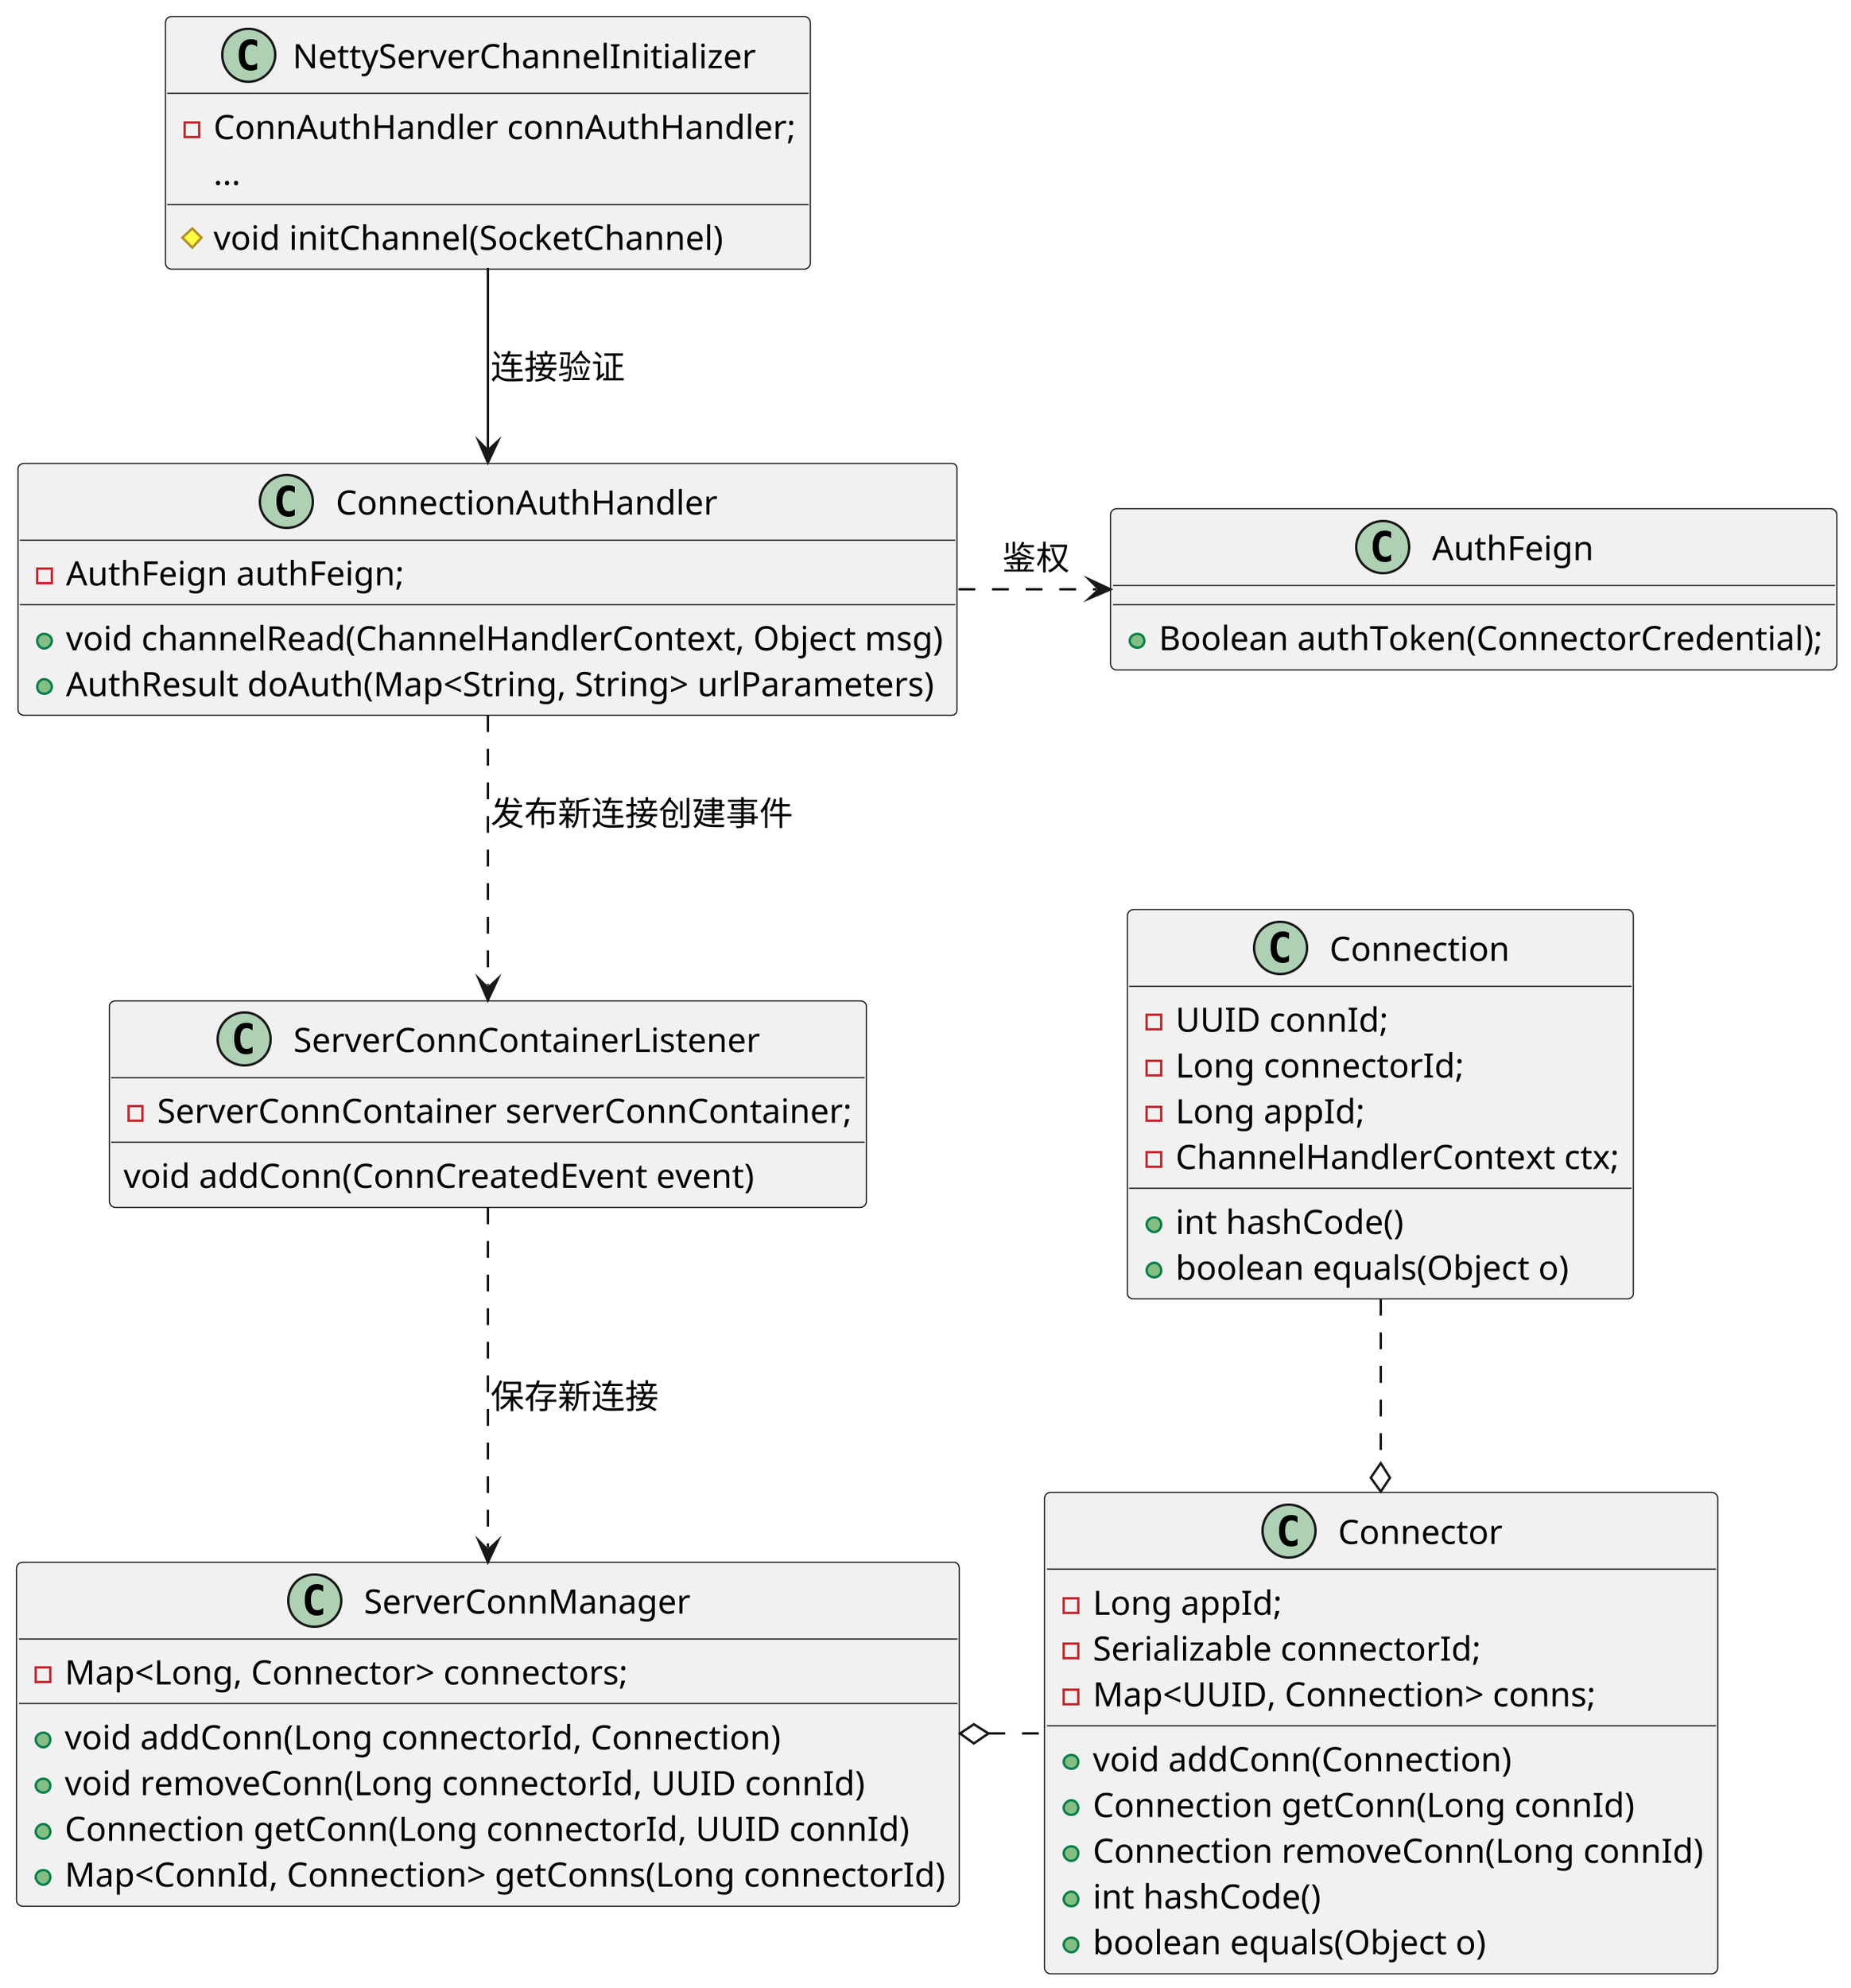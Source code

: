 @startuml
'https://plantuml.com/class-diagram
skinparam shadowing false
skinparam defaultFontName xfonts-wqy
skinparam dpi 300
skinparam activity  {
    DiamondFontSize 14
    ArrowFontSize 14
    FontSize 14
}

class AuthFeign {
    + Boolean authToken(ConnectorCredential);
}

class NettyServerChannelInitializer {
    - ConnAuthHandler connAuthHandler;
    ...
    # void initChannel(SocketChannel)
}
class ConnectionAuthHandler  {
    - AuthFeign authFeign;
    + void channelRead(ChannelHandlerContext, Object msg)
    + AuthResult doAuth(Map<String, String> urlParameters)
}
class ServerConnManager {
    - Map<Long, Connector> connectors;
    + void addConn(Long connectorId, Connection)
    + void removeConn(Long connectorId, UUID connId)
    + Connection getConn(Long connectorId, UUID connId)
    + Map<ConnId, Connection> getConns(Long connectorId)
}

class Connector {
    - Long appId;
    - Serializable connectorId;
    - Map<UUID, Connection> conns;
    + void addConn(Connection)
    + Connection getConn(Long connId)
    + Connection removeConn(Long connId)
    + int hashCode()
    + boolean equals(Object o)
}

class Connection {
    - UUID connId;
    - Long connectorId;
    - Long appId;
    - ChannelHandlerContext ctx;
    + int hashCode()
    + boolean equals(Object o)
}

ConnectionAuthHandler .> AuthFeign: 鉴权

NettyServerChannelInitializer --> ConnectionAuthHandler: 连接验证

class ServerConnContainerListener {
    - ServerConnContainer serverConnContainer;
    void addConn(ConnCreatedEvent event)
}

ConnectionAuthHandler ..> ServerConnContainerListener: 发布新连接创建事件
ServerConnContainerListener ..> ServerConnManager: 保存新连接
ServerConnManager o. Connector
Connection ..o Connector

@enduml